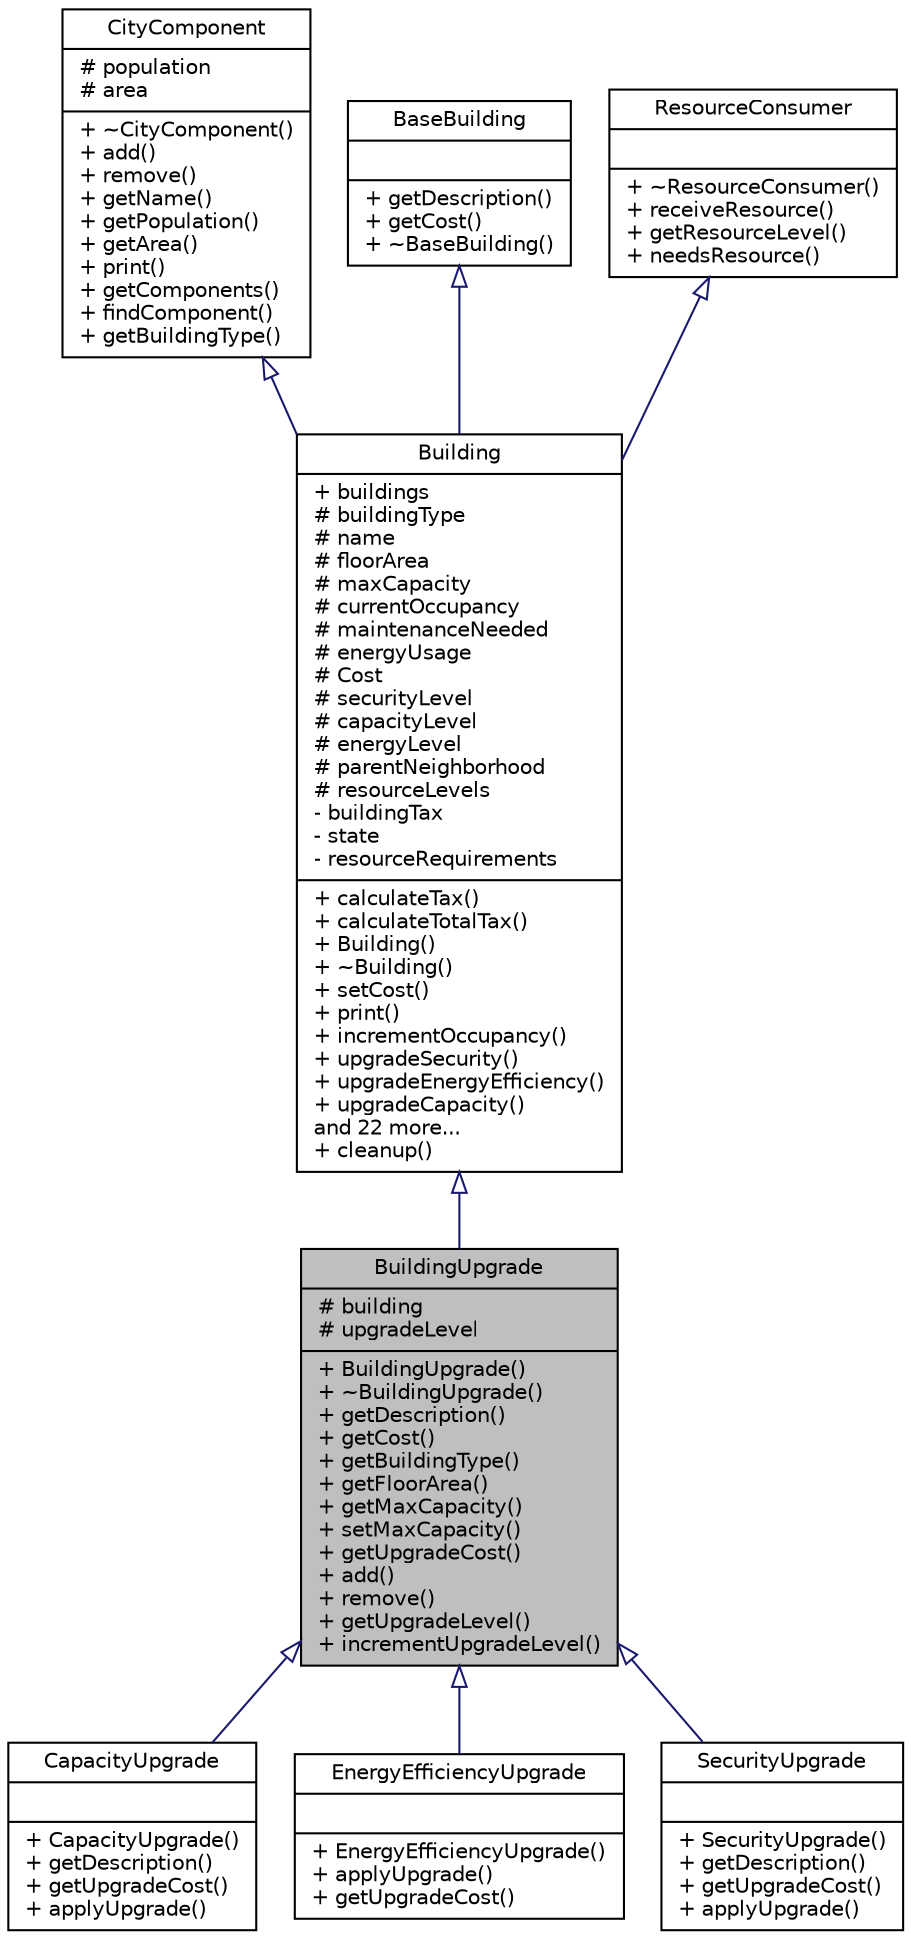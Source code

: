 digraph "BuildingUpgrade"
{
 // LATEX_PDF_SIZE
  edge [fontname="Helvetica",fontsize="10",labelfontname="Helvetica",labelfontsize="10"];
  node [fontname="Helvetica",fontsize="10",shape=record];
  Node1 [label="{BuildingUpgrade\n|# building\l# upgradeLevel\l|+ BuildingUpgrade()\l+ ~BuildingUpgrade()\l+ getDescription()\l+ getCost()\l+ getBuildingType()\l+ getFloorArea()\l+ getMaxCapacity()\l+ setMaxCapacity()\l+ getUpgradeCost()\l+ add()\l+ remove()\l+ getUpgradeLevel()\l+ incrementUpgradeLevel()\l}",height=0.2,width=0.4,color="black", fillcolor="grey75", style="filled", fontcolor="black",tooltip="Decorator class that adds upgrade functionality to Building objects."];
  Node2 -> Node1 [dir="back",color="midnightblue",fontsize="10",style="solid",arrowtail="onormal",fontname="Helvetica"];
  Node2 [label="{Building\n|+ buildings\l# buildingType\l# name\l# floorArea\l# maxCapacity\l# currentOccupancy\l# maintenanceNeeded\l# energyUsage\l# Cost\l# securityLevel\l# capacityLevel\l# energyLevel\l# parentNeighborhood\l# resourceLevels\l- buildingTax\l- state\l- resourceRequirements\l|+ calculateTax()\l+ calculateTotalTax()\l+ Building()\l+ ~Building()\l+ setCost()\l+ print()\l+ incrementOccupancy()\l+ upgradeSecurity()\l+ upgradeEnergyEfficiency()\l+ upgradeCapacity()\land 22 more...\l+ cleanup()\l}",height=0.2,width=0.4,color="black", fillcolor="white", style="filled",URL="$classBuilding.html",tooltip="Abstract base class representing a building in the city."];
  Node3 -> Node2 [dir="back",color="midnightblue",fontsize="10",style="solid",arrowtail="onormal",fontname="Helvetica"];
  Node3 [label="{CityComponent\n|# population\l# area\l|+ ~CityComponent()\l+ add()\l+ remove()\l+ getName()\l+ getPopulation()\l+ getArea()\l+ print()\l+ getComponents()\l+ findComponent()\l+ getBuildingType()\l}",height=0.2,width=0.4,color="black", fillcolor="white", style="filled",URL="$classCityComponent.html",tooltip="Abstract base class for city components in a composite pattern."];
  Node4 -> Node2 [dir="back",color="midnightblue",fontsize="10",style="solid",arrowtail="onormal",fontname="Helvetica"];
  Node4 [label="{BaseBuilding\n||+ getDescription()\l+ getCost()\l+ ~BaseBuilding()\l}",height=0.2,width=0.4,color="black", fillcolor="white", style="filled",URL="$classBaseBuilding.html",tooltip="Abstract base class defining core building interface."];
  Node5 -> Node2 [dir="back",color="midnightblue",fontsize="10",style="solid",arrowtail="onormal",fontname="Helvetica"];
  Node5 [label="{ResourceConsumer\n||+ ~ResourceConsumer()\l+ receiveResource()\l+ getResourceLevel()\l+ needsResource()\l}",height=0.2,width=0.4,color="black", fillcolor="white", style="filled",URL="$classResourceConsumer.html",tooltip="Abstract interface for entities that consume resources."];
  Node1 -> Node6 [dir="back",color="midnightblue",fontsize="10",style="solid",arrowtail="onormal",fontname="Helvetica"];
  Node6 [label="{CapacityUpgrade\n||+ CapacityUpgrade()\l+ getDescription()\l+ getUpgradeCost()\l+ applyUpgrade()\l}",height=0.2,width=0.4,color="black", fillcolor="white", style="filled",URL="$classCapacityUpgrade.html",tooltip="A class that handles capacity upgrades for buildings @inherits BuildingUpgrade."];
  Node1 -> Node7 [dir="back",color="midnightblue",fontsize="10",style="solid",arrowtail="onormal",fontname="Helvetica"];
  Node7 [label="{EnergyEfficiencyUpgrade\n||+ EnergyEfficiencyUpgrade()\l+ applyUpgrade()\l+ getUpgradeCost()\l}",height=0.2,width=0.4,color="black", fillcolor="white", style="filled",URL="$classEnergyEfficiencyUpgrade.html",tooltip="Handles energy efficiency upgrades for buildings."];
  Node1 -> Node8 [dir="back",color="midnightblue",fontsize="10",style="solid",arrowtail="onormal",fontname="Helvetica"];
  Node8 [label="{SecurityUpgrade\n||+ SecurityUpgrade()\l+ getDescription()\l+ getUpgradeCost()\l+ applyUpgrade()\l}",height=0.2,width=0.4,color="black", fillcolor="white", style="filled",URL="$classSecurityUpgrade.html",tooltip="A decorator class that adds security upgrades to buildings @inherits BuildingUpgrade."];
}
